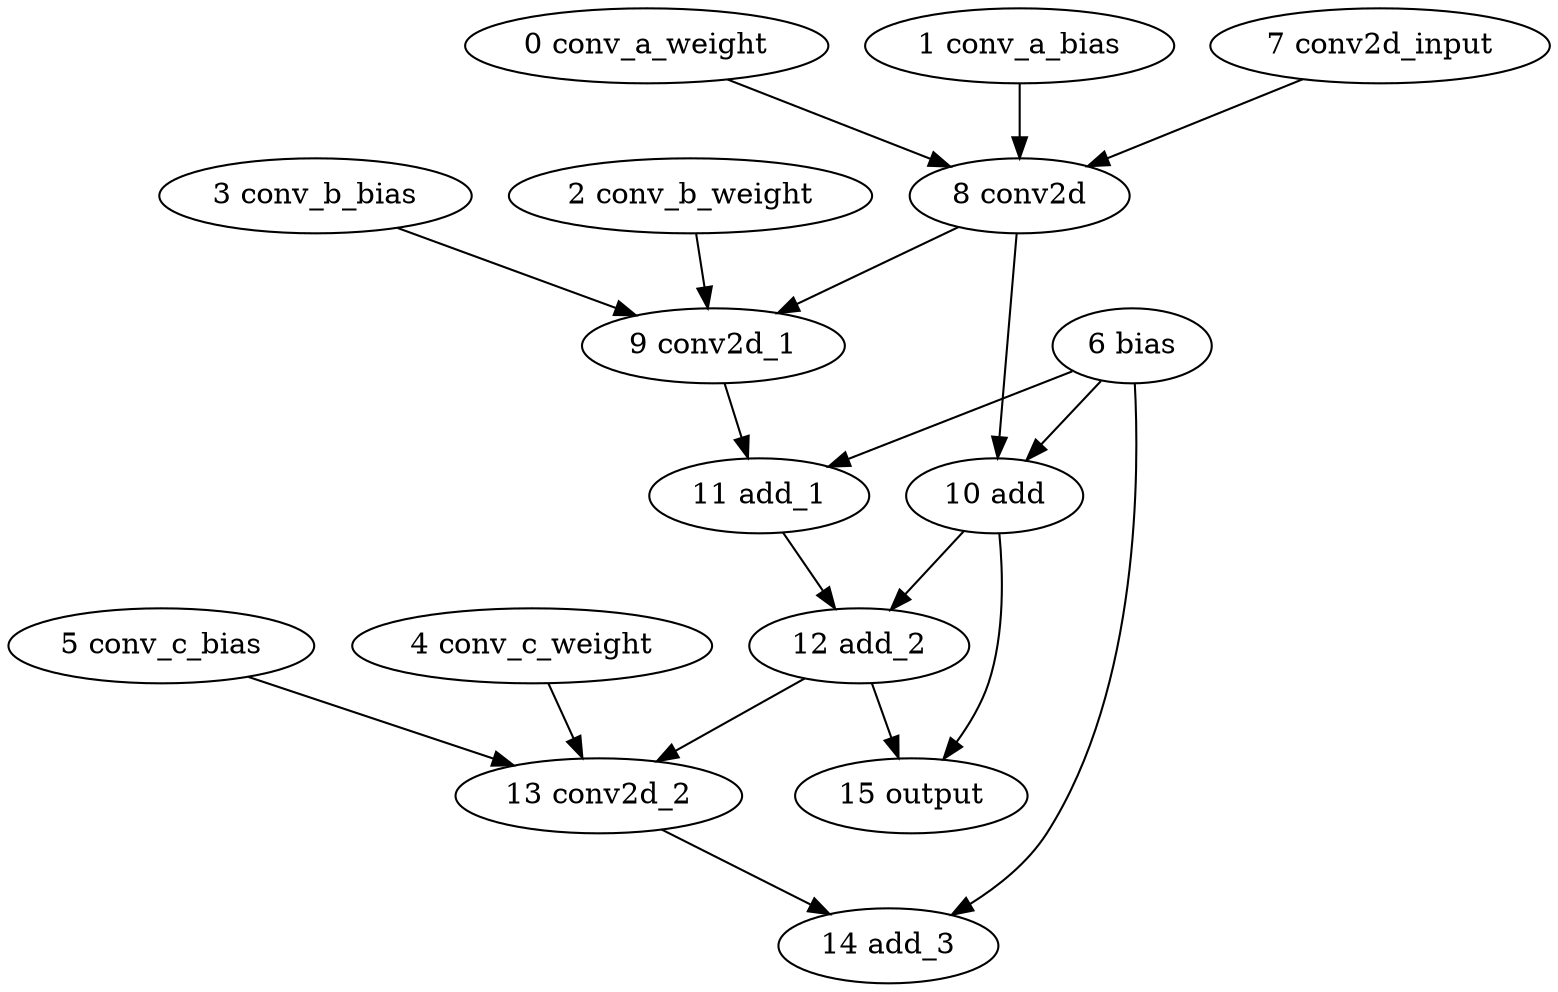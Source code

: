 strict digraph  {
"0 conv_a_weight" [id=0, type=get_attr];
"1 conv_a_bias" [id=1, type=get_attr];
"2 conv_b_weight" [id=2, type=get_attr];
"3 conv_b_bias" [id=3, type=get_attr];
"4 conv_c_weight" [id=4, type=get_attr];
"5 conv_c_bias" [id=5, type=get_attr];
"6 bias" [id=6, type=get_attr];
"7 conv2d_input" [id=7, type=input];
"8 conv2d" [id=8, type=conv2d];
"9 conv2d_1" [id=9, type=conv2d];
"10 add" [id=10, type=add];
"11 add_1" [id=11, type=add];
"12 add_2" [id=12, type=add];
"13 conv2d_2" [id=13, type=conv2d];
"14 add_3" [id=14, type=add];
"15 output" [id=15, type=output];
"0 conv_a_weight" -> "8 conv2d";
"1 conv_a_bias" -> "8 conv2d";
"2 conv_b_weight" -> "9 conv2d_1";
"3 conv_b_bias" -> "9 conv2d_1";
"4 conv_c_weight" -> "13 conv2d_2";
"5 conv_c_bias" -> "13 conv2d_2";
"6 bias" -> "10 add";
"6 bias" -> "11 add_1";
"6 bias" -> "14 add_3";
"7 conv2d_input" -> "8 conv2d";
"8 conv2d" -> "9 conv2d_1";
"8 conv2d" -> "10 add";
"9 conv2d_1" -> "11 add_1";
"10 add" -> "12 add_2";
"10 add" -> "15 output";
"11 add_1" -> "12 add_2";
"12 add_2" -> "13 conv2d_2";
"12 add_2" -> "15 output";
"13 conv2d_2" -> "14 add_3";
}
